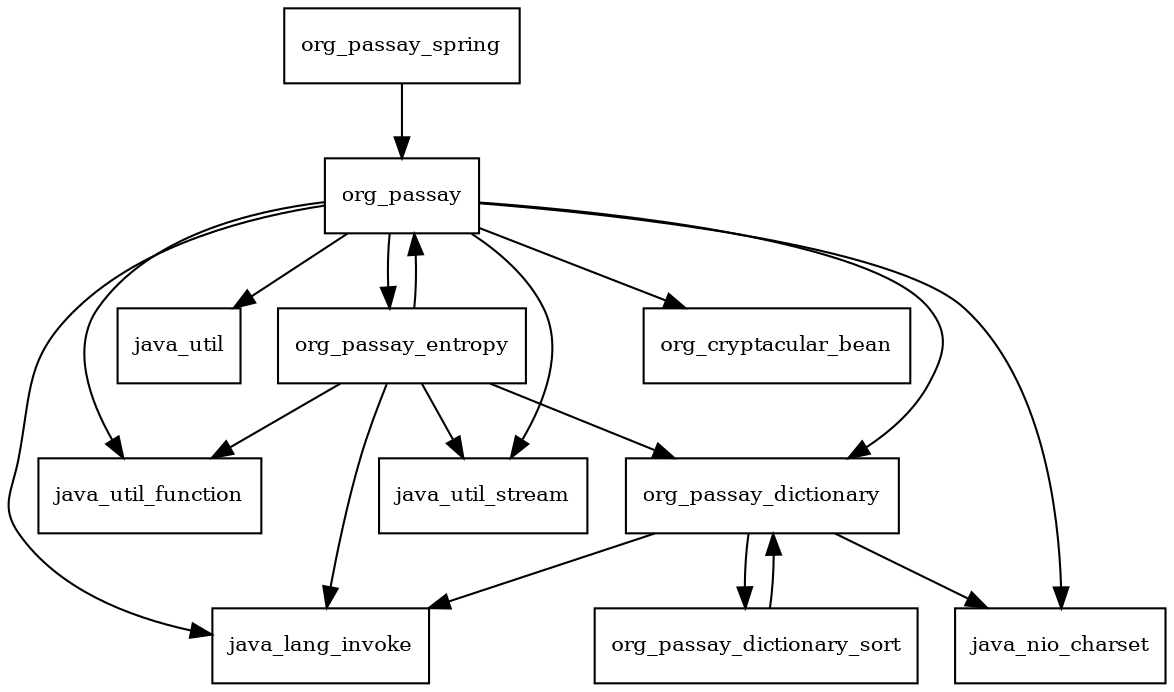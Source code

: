 digraph passay_1_3_1_package_dependencies {
  node [shape = box, fontsize=10.0];
  org_passay -> java_lang_invoke;
  org_passay -> java_nio_charset;
  org_passay -> java_util;
  org_passay -> java_util_function;
  org_passay -> java_util_stream;
  org_passay -> org_cryptacular_bean;
  org_passay -> org_passay_dictionary;
  org_passay -> org_passay_entropy;
  org_passay_dictionary -> java_lang_invoke;
  org_passay_dictionary -> java_nio_charset;
  org_passay_dictionary -> org_passay_dictionary_sort;
  org_passay_dictionary_sort -> org_passay_dictionary;
  org_passay_entropy -> java_lang_invoke;
  org_passay_entropy -> java_util_function;
  org_passay_entropy -> java_util_stream;
  org_passay_entropy -> org_passay;
  org_passay_entropy -> org_passay_dictionary;
  org_passay_spring -> org_passay;
}

